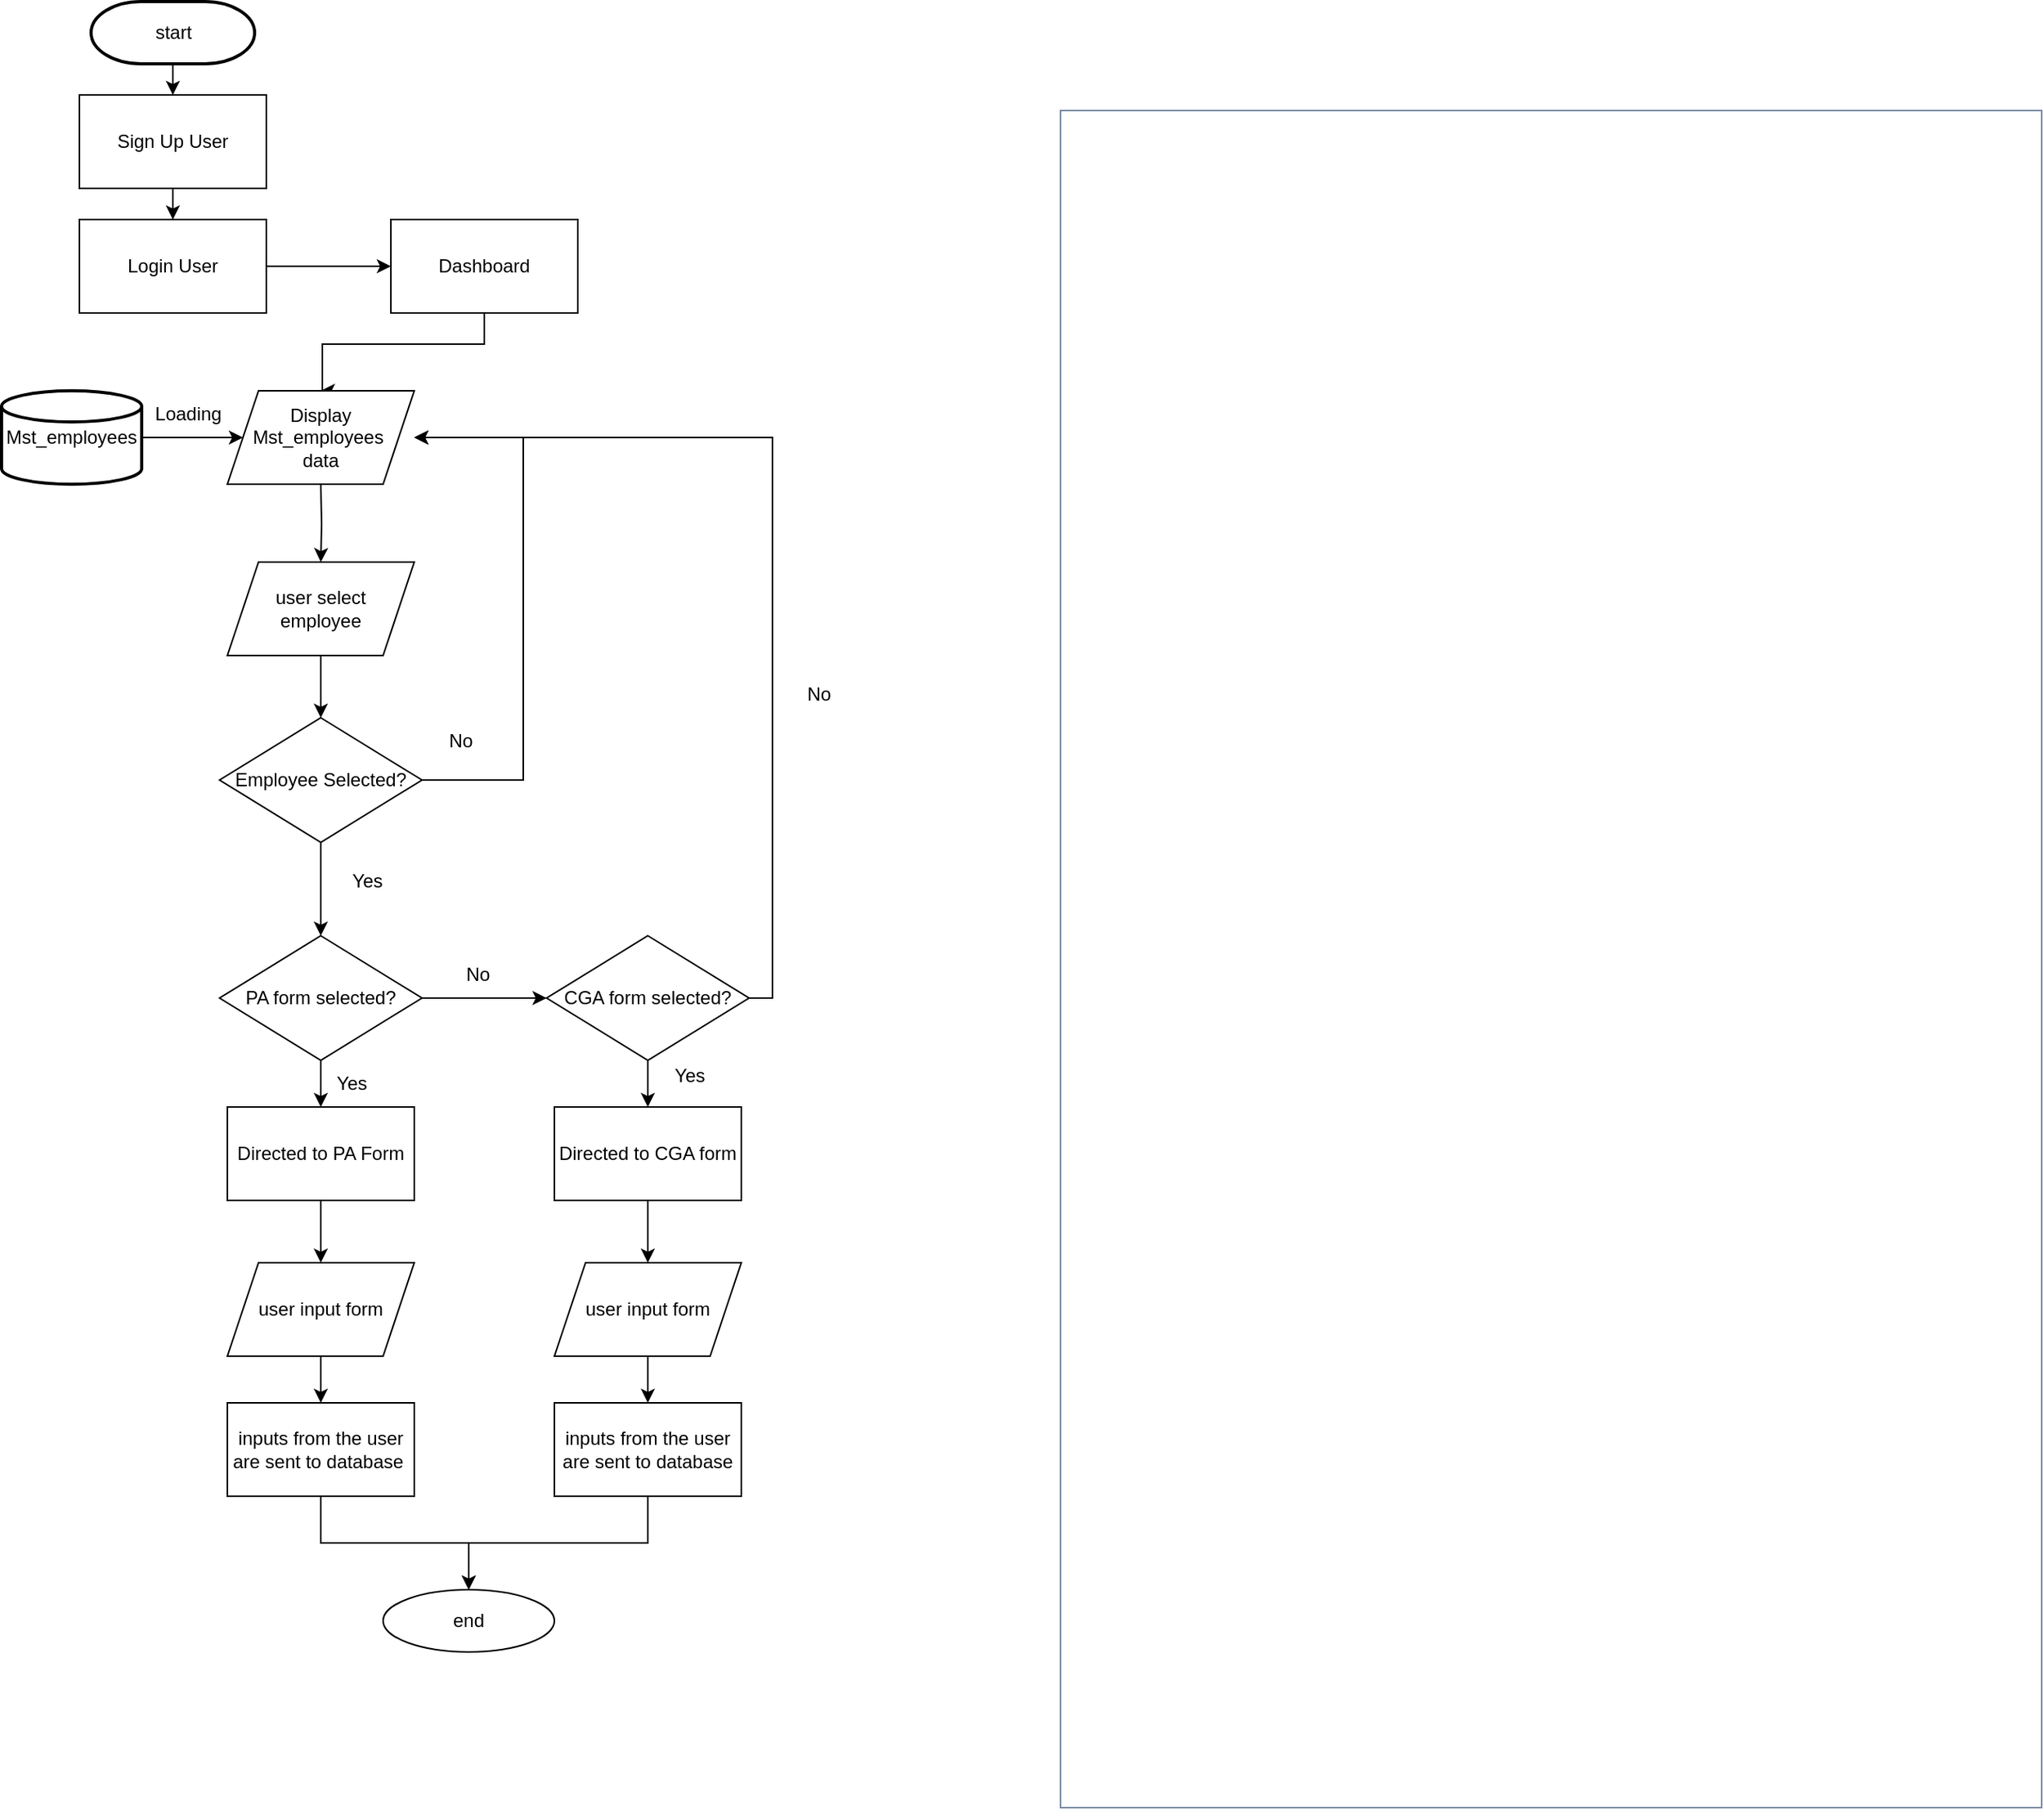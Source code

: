 <mxfile version="22.1.17" type="github">
  <diagram name="Page-1" id="iUGwNHMRtoxu_IhdwhFb">
    <mxGraphModel dx="1114" dy="593" grid="1" gridSize="10" guides="1" tooltips="1" connect="1" arrows="1" fold="1" page="1" pageScale="1" pageWidth="850" pageHeight="1100" math="0" shadow="0">
      <root>
        <mxCell id="0" />
        <mxCell id="1" parent="0" />
        <mxCell id="vXhKLFN595L6w0FExyNw-3" value="" style="edgeStyle=orthogonalEdgeStyle;rounded=0;orthogonalLoop=1;jettySize=auto;html=1;labelBackgroundColor=none;fontColor=default;" parent="1" source="vXhKLFN595L6w0FExyNw-1" target="vXhKLFN595L6w0FExyNw-2" edge="1">
          <mxGeometry relative="1" as="geometry" />
        </mxCell>
        <mxCell id="vXhKLFN595L6w0FExyNw-1" value="Sign Up User" style="rounded=0;whiteSpace=wrap;html=1;labelBackgroundColor=none;" parent="1" vertex="1">
          <mxGeometry x="100" y="80" width="120" height="60" as="geometry" />
        </mxCell>
        <mxCell id="vXhKLFN595L6w0FExyNw-5" value="" style="edgeStyle=orthogonalEdgeStyle;rounded=0;orthogonalLoop=1;jettySize=auto;html=1;labelBackgroundColor=none;fontColor=default;" parent="1" source="vXhKLFN595L6w0FExyNw-2" target="vXhKLFN595L6w0FExyNw-4" edge="1">
          <mxGeometry relative="1" as="geometry" />
        </mxCell>
        <mxCell id="vXhKLFN595L6w0FExyNw-2" value="Login User" style="rounded=0;whiteSpace=wrap;html=1;labelBackgroundColor=none;" parent="1" vertex="1">
          <mxGeometry x="100" y="160" width="120" height="60" as="geometry" />
        </mxCell>
        <mxCell id="vXhKLFN595L6w0FExyNw-9" value="" style="edgeStyle=orthogonalEdgeStyle;rounded=0;orthogonalLoop=1;jettySize=auto;html=1;labelBackgroundColor=none;fontColor=default;" parent="1" source="vXhKLFN595L6w0FExyNw-4" edge="1">
          <mxGeometry relative="1" as="geometry">
            <mxPoint x="255" y="270" as="targetPoint" />
            <Array as="points">
              <mxPoint x="360" y="240" />
              <mxPoint x="256" y="240" />
            </Array>
          </mxGeometry>
        </mxCell>
        <mxCell id="vXhKLFN595L6w0FExyNw-4" value="Dashboard" style="rounded=0;whiteSpace=wrap;html=1;labelBackgroundColor=none;" parent="1" vertex="1">
          <mxGeometry x="300" y="160" width="120" height="60" as="geometry" />
        </mxCell>
        <mxCell id="vXhKLFN595L6w0FExyNw-41" value="" style="edgeStyle=orthogonalEdgeStyle;rounded=0;orthogonalLoop=1;jettySize=auto;html=1;labelBackgroundColor=none;fontColor=default;" parent="1" target="vXhKLFN595L6w0FExyNw-40" edge="1">
          <mxGeometry relative="1" as="geometry">
            <mxPoint x="255" y="330" as="sourcePoint" />
          </mxGeometry>
        </mxCell>
        <mxCell id="vXhKLFN595L6w0FExyNw-17" value="" style="edgeStyle=orthogonalEdgeStyle;rounded=0;orthogonalLoop=1;jettySize=auto;html=1;labelBackgroundColor=none;fontColor=default;" parent="1" source="vXhKLFN595L6w0FExyNw-12" target="vXhKLFN595L6w0FExyNw-16" edge="1">
          <mxGeometry relative="1" as="geometry" />
        </mxCell>
        <mxCell id="vXhKLFN595L6w0FExyNw-20" style="edgeStyle=orthogonalEdgeStyle;rounded=0;orthogonalLoop=1;jettySize=auto;html=1;entryX=1;entryY=0.5;entryDx=0;entryDy=0;labelBackgroundColor=none;fontColor=default;" parent="1" source="vXhKLFN595L6w0FExyNw-12" edge="1">
          <mxGeometry relative="1" as="geometry">
            <Array as="points">
              <mxPoint x="385" y="520" />
              <mxPoint x="385" y="300" />
            </Array>
            <mxPoint x="315" y="300" as="targetPoint" />
          </mxGeometry>
        </mxCell>
        <mxCell id="vXhKLFN595L6w0FExyNw-12" value="Employee Selected?" style="rhombus;whiteSpace=wrap;html=1;rounded=0;labelBackgroundColor=none;" parent="1" vertex="1">
          <mxGeometry x="190" y="480" width="130" height="80" as="geometry" />
        </mxCell>
        <mxCell id="vXhKLFN595L6w0FExyNw-19" value="" style="edgeStyle=orthogonalEdgeStyle;rounded=0;orthogonalLoop=1;jettySize=auto;html=1;labelBackgroundColor=none;fontColor=default;" parent="1" source="vXhKLFN595L6w0FExyNw-16" target="vXhKLFN595L6w0FExyNw-18" edge="1">
          <mxGeometry relative="1" as="geometry" />
        </mxCell>
        <mxCell id="vXhKLFN595L6w0FExyNw-22" value="" style="edgeStyle=orthogonalEdgeStyle;rounded=0;orthogonalLoop=1;jettySize=auto;html=1;labelBackgroundColor=none;fontColor=default;" parent="1" source="vXhKLFN595L6w0FExyNw-16" target="vXhKLFN595L6w0FExyNw-21" edge="1">
          <mxGeometry relative="1" as="geometry" />
        </mxCell>
        <mxCell id="vXhKLFN595L6w0FExyNw-16" value="PA form selected?" style="rhombus;whiteSpace=wrap;html=1;rounded=0;labelBackgroundColor=none;" parent="1" vertex="1">
          <mxGeometry x="190" y="620" width="130" height="80" as="geometry" />
        </mxCell>
        <mxCell id="vXhKLFN595L6w0FExyNw-24" value="" style="edgeStyle=orthogonalEdgeStyle;rounded=0;orthogonalLoop=1;jettySize=auto;html=1;labelBackgroundColor=none;fontColor=default;" parent="1" source="vXhKLFN595L6w0FExyNw-18" target="vXhKLFN595L6w0FExyNw-23" edge="1">
          <mxGeometry relative="1" as="geometry" />
        </mxCell>
        <mxCell id="vXhKLFN595L6w0FExyNw-48" style="edgeStyle=orthogonalEdgeStyle;rounded=0;orthogonalLoop=1;jettySize=auto;html=1;entryX=1;entryY=0.5;entryDx=0;entryDy=0;labelBackgroundColor=none;fontColor=default;" parent="1" source="vXhKLFN595L6w0FExyNw-18" edge="1">
          <mxGeometry relative="1" as="geometry">
            <Array as="points">
              <mxPoint x="545" y="660" />
              <mxPoint x="545" y="300" />
            </Array>
            <mxPoint x="315" y="300" as="targetPoint" />
          </mxGeometry>
        </mxCell>
        <mxCell id="vXhKLFN595L6w0FExyNw-18" value="CGA form selected?" style="rhombus;whiteSpace=wrap;html=1;rounded=0;labelBackgroundColor=none;" parent="1" vertex="1">
          <mxGeometry x="400" y="620" width="130" height="80" as="geometry" />
        </mxCell>
        <mxCell id="vXhKLFN595L6w0FExyNw-28" value="" style="edgeStyle=orthogonalEdgeStyle;rounded=0;orthogonalLoop=1;jettySize=auto;html=1;labelBackgroundColor=none;fontColor=default;" parent="1" source="vXhKLFN595L6w0FExyNw-21" target="vXhKLFN595L6w0FExyNw-27" edge="1">
          <mxGeometry relative="1" as="geometry" />
        </mxCell>
        <mxCell id="vXhKLFN595L6w0FExyNw-21" value="Directed to PA Form" style="whiteSpace=wrap;html=1;rounded=0;labelBackgroundColor=none;" parent="1" vertex="1">
          <mxGeometry x="195" y="730" width="120" height="60" as="geometry" />
        </mxCell>
        <mxCell id="vXhKLFN595L6w0FExyNw-30" value="" style="edgeStyle=orthogonalEdgeStyle;rounded=0;orthogonalLoop=1;jettySize=auto;html=1;labelBackgroundColor=none;fontColor=default;" parent="1" source="vXhKLFN595L6w0FExyNw-23" target="vXhKLFN595L6w0FExyNw-29" edge="1">
          <mxGeometry relative="1" as="geometry" />
        </mxCell>
        <mxCell id="vXhKLFN595L6w0FExyNw-23" value="Directed to CGA form" style="whiteSpace=wrap;html=1;rounded=0;labelBackgroundColor=none;" parent="1" vertex="1">
          <mxGeometry x="405" y="730" width="120" height="60" as="geometry" />
        </mxCell>
        <mxCell id="vXhKLFN595L6w0FExyNw-32" value="" style="edgeStyle=orthogonalEdgeStyle;rounded=0;orthogonalLoop=1;jettySize=auto;html=1;labelBackgroundColor=none;fontColor=default;" parent="1" source="vXhKLFN595L6w0FExyNw-27" target="vXhKLFN595L6w0FExyNw-31" edge="1">
          <mxGeometry relative="1" as="geometry" />
        </mxCell>
        <mxCell id="vXhKLFN595L6w0FExyNw-27" value="user input form" style="shape=parallelogram;perimeter=parallelogramPerimeter;whiteSpace=wrap;html=1;fixedSize=1;rounded=0;labelBackgroundColor=none;" parent="1" vertex="1">
          <mxGeometry x="195" y="830" width="120" height="60" as="geometry" />
        </mxCell>
        <mxCell id="vXhKLFN595L6w0FExyNw-34" value="" style="edgeStyle=orthogonalEdgeStyle;rounded=0;orthogonalLoop=1;jettySize=auto;html=1;labelBackgroundColor=none;fontColor=default;" parent="1" source="vXhKLFN595L6w0FExyNw-29" target="vXhKLFN595L6w0FExyNw-33" edge="1">
          <mxGeometry relative="1" as="geometry" />
        </mxCell>
        <mxCell id="vXhKLFN595L6w0FExyNw-29" value="user input form" style="shape=parallelogram;perimeter=parallelogramPerimeter;whiteSpace=wrap;html=1;fixedSize=1;rounded=0;labelBackgroundColor=none;" parent="1" vertex="1">
          <mxGeometry x="405" y="830" width="120" height="60" as="geometry" />
        </mxCell>
        <mxCell id="vXhKLFN595L6w0FExyNw-38" style="edgeStyle=orthogonalEdgeStyle;rounded=0;orthogonalLoop=1;jettySize=auto;html=1;labelBackgroundColor=none;fontColor=default;" parent="1" source="vXhKLFN595L6w0FExyNw-31" target="vXhKLFN595L6w0FExyNw-37" edge="1">
          <mxGeometry relative="1" as="geometry" />
        </mxCell>
        <mxCell id="vXhKLFN595L6w0FExyNw-31" value="inputs from the user are sent to database&amp;nbsp;" style="whiteSpace=wrap;html=1;rounded=0;labelBackgroundColor=none;" parent="1" vertex="1">
          <mxGeometry x="195" y="920" width="120" height="60" as="geometry" />
        </mxCell>
        <mxCell id="vXhKLFN595L6w0FExyNw-39" style="edgeStyle=orthogonalEdgeStyle;rounded=0;orthogonalLoop=1;jettySize=auto;html=1;entryX=0.5;entryY=0;entryDx=0;entryDy=0;labelBackgroundColor=none;fontColor=default;" parent="1" source="vXhKLFN595L6w0FExyNw-33" target="vXhKLFN595L6w0FExyNw-37" edge="1">
          <mxGeometry relative="1" as="geometry" />
        </mxCell>
        <mxCell id="vXhKLFN595L6w0FExyNw-33" value="inputs from the user are sent to database" style="whiteSpace=wrap;html=1;rounded=0;labelBackgroundColor=none;" parent="1" vertex="1">
          <mxGeometry x="405" y="920" width="120" height="60" as="geometry" />
        </mxCell>
        <mxCell id="vXhKLFN595L6w0FExyNw-37" value="end" style="ellipse;whiteSpace=wrap;html=1;rounded=0;labelBackgroundColor=none;" parent="1" vertex="1">
          <mxGeometry x="295" y="1040" width="110" height="40" as="geometry" />
        </mxCell>
        <mxCell id="vXhKLFN595L6w0FExyNw-42" value="" style="edgeStyle=orthogonalEdgeStyle;rounded=0;orthogonalLoop=1;jettySize=auto;html=1;labelBackgroundColor=none;fontColor=default;" parent="1" source="vXhKLFN595L6w0FExyNw-40" target="vXhKLFN595L6w0FExyNw-12" edge="1">
          <mxGeometry relative="1" as="geometry" />
        </mxCell>
        <mxCell id="vXhKLFN595L6w0FExyNw-40" value="user select &lt;br&gt;employee" style="shape=parallelogram;perimeter=parallelogramPerimeter;whiteSpace=wrap;html=1;fixedSize=1;rounded=0;labelBackgroundColor=none;" parent="1" vertex="1">
          <mxGeometry x="195" y="380" width="120" height="60" as="geometry" />
        </mxCell>
        <mxCell id="vXhKLFN595L6w0FExyNw-43" value="No" style="text;html=1;align=center;verticalAlign=middle;whiteSpace=wrap;rounded=0;labelBackgroundColor=none;" parent="1" vertex="1">
          <mxGeometry x="315" y="480" width="60" height="30" as="geometry" />
        </mxCell>
        <mxCell id="vXhKLFN595L6w0FExyNw-44" value="Yes" style="text;html=1;align=center;verticalAlign=middle;whiteSpace=wrap;rounded=0;labelBackgroundColor=none;" parent="1" vertex="1">
          <mxGeometry x="255" y="570" width="60" height="30" as="geometry" />
        </mxCell>
        <mxCell id="vXhKLFN595L6w0FExyNw-45" value="Yes" style="text;html=1;align=center;verticalAlign=middle;whiteSpace=wrap;rounded=0;labelBackgroundColor=none;" parent="1" vertex="1">
          <mxGeometry x="245" y="700" width="60" height="30" as="geometry" />
        </mxCell>
        <mxCell id="vXhKLFN595L6w0FExyNw-46" value="No" style="text;html=1;align=center;verticalAlign=middle;whiteSpace=wrap;rounded=0;labelBackgroundColor=none;" parent="1" vertex="1">
          <mxGeometry x="326" y="630" width="60" height="30" as="geometry" />
        </mxCell>
        <mxCell id="vXhKLFN595L6w0FExyNw-47" value="Yes" style="text;html=1;align=center;verticalAlign=middle;whiteSpace=wrap;rounded=0;labelBackgroundColor=none;" parent="1" vertex="1">
          <mxGeometry x="462" y="695" width="60" height="30" as="geometry" />
        </mxCell>
        <mxCell id="vXhKLFN595L6w0FExyNw-49" value="No" style="text;html=1;align=center;verticalAlign=middle;whiteSpace=wrap;rounded=0;labelBackgroundColor=none;" parent="1" vertex="1">
          <mxGeometry x="545" y="450" width="60" height="30" as="geometry" />
        </mxCell>
        <mxCell id="9pisVYGStzQlb0ibWUWV-1" value="" style="rounded=0;whiteSpace=wrap;html=1;strokeColor=#788AA3;fontColor=#46495D;fillColor=none;labelBackgroundColor=none;" parent="1" vertex="1">
          <mxGeometry x="730" y="90" width="630" height="1090" as="geometry" />
        </mxCell>
        <mxCell id="LlyTt58QNxWgrPq0vy9A-2" style="edgeStyle=orthogonalEdgeStyle;rounded=0;orthogonalLoop=1;jettySize=auto;html=1;entryX=0.5;entryY=0;entryDx=0;entryDy=0;" edge="1" parent="1" source="LlyTt58QNxWgrPq0vy9A-1" target="vXhKLFN595L6w0FExyNw-1">
          <mxGeometry relative="1" as="geometry" />
        </mxCell>
        <mxCell id="LlyTt58QNxWgrPq0vy9A-1" value="start" style="strokeWidth=2;html=1;shape=mxgraph.flowchart.terminator;whiteSpace=wrap;" vertex="1" parent="1">
          <mxGeometry x="107.5" y="20" width="105" height="40" as="geometry" />
        </mxCell>
        <mxCell id="LlyTt58QNxWgrPq0vy9A-5" value="" style="edgeStyle=orthogonalEdgeStyle;rounded=0;orthogonalLoop=1;jettySize=auto;html=1;" edge="1" parent="1" source="LlyTt58QNxWgrPq0vy9A-3" target="LlyTt58QNxWgrPq0vy9A-4">
          <mxGeometry relative="1" as="geometry" />
        </mxCell>
        <mxCell id="LlyTt58QNxWgrPq0vy9A-3" value="Mst_employees" style="strokeWidth=2;html=1;shape=mxgraph.flowchart.database;whiteSpace=wrap;" vertex="1" parent="1">
          <mxGeometry x="50" y="270" width="90" height="60" as="geometry" />
        </mxCell>
        <mxCell id="LlyTt58QNxWgrPq0vy9A-4" value="Display Mst_employees&amp;nbsp;&lt;br&gt;data" style="shape=parallelogram;perimeter=parallelogramPerimeter;whiteSpace=wrap;html=1;fixedSize=1;" vertex="1" parent="1">
          <mxGeometry x="195" y="270" width="120" height="60" as="geometry" />
        </mxCell>
        <mxCell id="LlyTt58QNxWgrPq0vy9A-6" value="Loading" style="text;html=1;align=center;verticalAlign=middle;whiteSpace=wrap;rounded=0;" vertex="1" parent="1">
          <mxGeometry x="140" y="270" width="60" height="30" as="geometry" />
        </mxCell>
      </root>
    </mxGraphModel>
  </diagram>
</mxfile>
